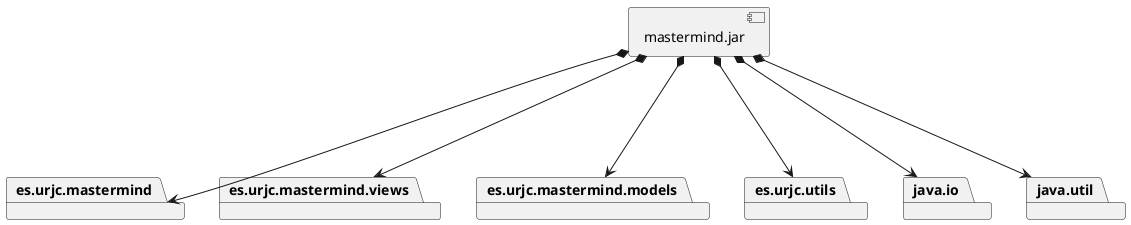 @startuml

package "  "  as es.urjc.mastermind {
}
package "  "  as es.urjc.mastermind.views {
}
package "  "  as es.urjc.mastermind.models {
}
package "  "  as es.urjc.utils {
}
package "  "  as java.io {
}
package "  "  as java.util {
}

[mastermind.jar]
mastermind.jar *---> es.urjc.mastermind
mastermind.jar *---> es.urjc.mastermind.models
mastermind.jar *---> es.urjc.mastermind.views
mastermind.jar *---> es.urjc.utils
mastermind.jar *---> java.io
mastermind.jar *---> java.util

@enduml